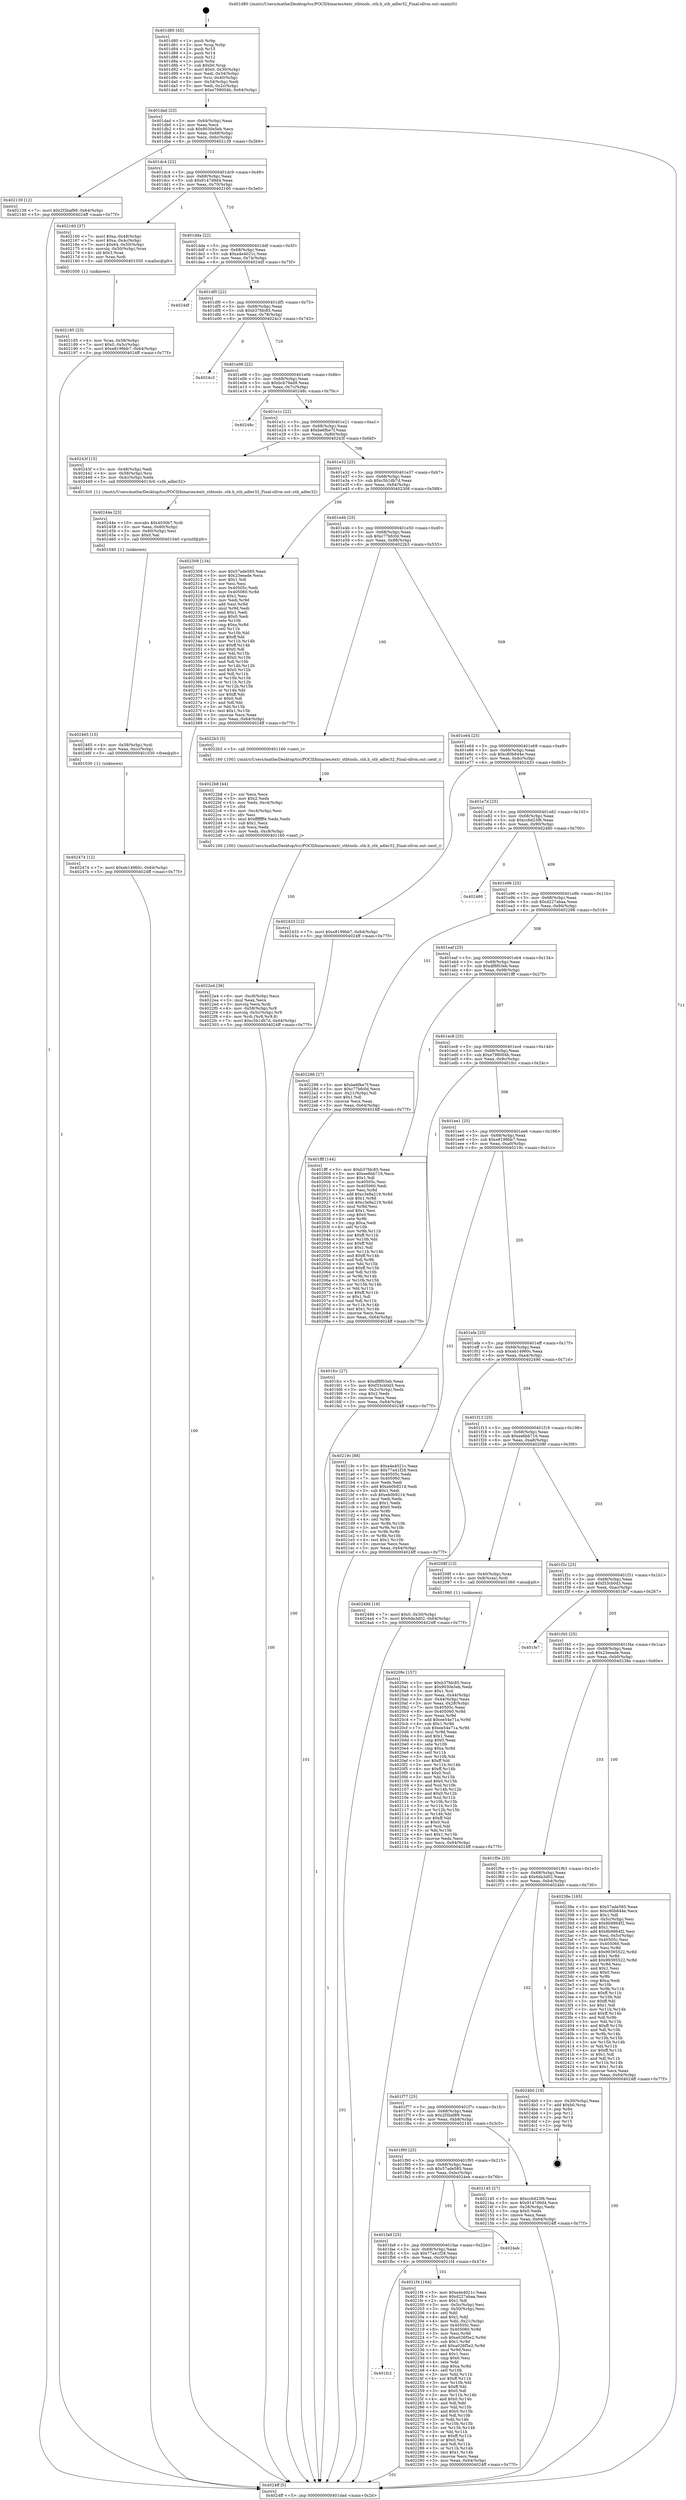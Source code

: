 digraph "0x401d80" {
  label = "0x401d80 (/mnt/c/Users/mathe/Desktop/tcc/POCII/binaries/extr_stbtools..stb.h_stb_adler32_Final-ollvm.out::main(0))"
  labelloc = "t"
  node[shape=record]

  Entry [label="",width=0.3,height=0.3,shape=circle,fillcolor=black,style=filled]
  "0x401dad" [label="{
     0x401dad [23]\l
     | [instrs]\l
     &nbsp;&nbsp;0x401dad \<+3\>: mov -0x64(%rbp),%eax\l
     &nbsp;&nbsp;0x401db0 \<+2\>: mov %eax,%ecx\l
     &nbsp;&nbsp;0x401db2 \<+6\>: sub $0x9030e5eb,%ecx\l
     &nbsp;&nbsp;0x401db8 \<+3\>: mov %eax,-0x68(%rbp)\l
     &nbsp;&nbsp;0x401dbb \<+3\>: mov %ecx,-0x6c(%rbp)\l
     &nbsp;&nbsp;0x401dbe \<+6\>: je 0000000000402139 \<main+0x3b9\>\l
  }"]
  "0x402139" [label="{
     0x402139 [12]\l
     | [instrs]\l
     &nbsp;&nbsp;0x402139 \<+7\>: movl $0x2f3baf89,-0x64(%rbp)\l
     &nbsp;&nbsp;0x402140 \<+5\>: jmp 00000000004024ff \<main+0x77f\>\l
  }"]
  "0x401dc4" [label="{
     0x401dc4 [22]\l
     | [instrs]\l
     &nbsp;&nbsp;0x401dc4 \<+5\>: jmp 0000000000401dc9 \<main+0x49\>\l
     &nbsp;&nbsp;0x401dc9 \<+3\>: mov -0x68(%rbp),%eax\l
     &nbsp;&nbsp;0x401dcc \<+5\>: sub $0x9147d9d4,%eax\l
     &nbsp;&nbsp;0x401dd1 \<+3\>: mov %eax,-0x70(%rbp)\l
     &nbsp;&nbsp;0x401dd4 \<+6\>: je 0000000000402160 \<main+0x3e0\>\l
  }"]
  Exit [label="",width=0.3,height=0.3,shape=circle,fillcolor=black,style=filled,peripheries=2]
  "0x402160" [label="{
     0x402160 [37]\l
     | [instrs]\l
     &nbsp;&nbsp;0x402160 \<+7\>: movl $0xa,-0x48(%rbp)\l
     &nbsp;&nbsp;0x402167 \<+7\>: movl $0xa,-0x4c(%rbp)\l
     &nbsp;&nbsp;0x40216e \<+7\>: movl $0x64,-0x50(%rbp)\l
     &nbsp;&nbsp;0x402175 \<+4\>: movslq -0x50(%rbp),%rax\l
     &nbsp;&nbsp;0x402179 \<+4\>: shl $0x3,%rax\l
     &nbsp;&nbsp;0x40217d \<+3\>: mov %rax,%rdi\l
     &nbsp;&nbsp;0x402180 \<+5\>: call 0000000000401050 \<malloc@plt\>\l
     | [calls]\l
     &nbsp;&nbsp;0x401050 \{1\} (unknown)\l
  }"]
  "0x401dda" [label="{
     0x401dda [22]\l
     | [instrs]\l
     &nbsp;&nbsp;0x401dda \<+5\>: jmp 0000000000401ddf \<main+0x5f\>\l
     &nbsp;&nbsp;0x401ddf \<+3\>: mov -0x68(%rbp),%eax\l
     &nbsp;&nbsp;0x401de2 \<+5\>: sub $0xa4e4021c,%eax\l
     &nbsp;&nbsp;0x401de7 \<+3\>: mov %eax,-0x74(%rbp)\l
     &nbsp;&nbsp;0x401dea \<+6\>: je 00000000004024df \<main+0x75f\>\l
  }"]
  "0x402474" [label="{
     0x402474 [12]\l
     | [instrs]\l
     &nbsp;&nbsp;0x402474 \<+7\>: movl $0xeb14960c,-0x64(%rbp)\l
     &nbsp;&nbsp;0x40247b \<+5\>: jmp 00000000004024ff \<main+0x77f\>\l
  }"]
  "0x4024df" [label="{
     0x4024df\l
  }", style=dashed]
  "0x401df0" [label="{
     0x401df0 [22]\l
     | [instrs]\l
     &nbsp;&nbsp;0x401df0 \<+5\>: jmp 0000000000401df5 \<main+0x75\>\l
     &nbsp;&nbsp;0x401df5 \<+3\>: mov -0x68(%rbp),%eax\l
     &nbsp;&nbsp;0x401df8 \<+5\>: sub $0xb37fdc85,%eax\l
     &nbsp;&nbsp;0x401dfd \<+3\>: mov %eax,-0x78(%rbp)\l
     &nbsp;&nbsp;0x401e00 \<+6\>: je 00000000004024c3 \<main+0x743\>\l
  }"]
  "0x402465" [label="{
     0x402465 [15]\l
     | [instrs]\l
     &nbsp;&nbsp;0x402465 \<+4\>: mov -0x58(%rbp),%rdi\l
     &nbsp;&nbsp;0x402469 \<+6\>: mov %eax,-0xcc(%rbp)\l
     &nbsp;&nbsp;0x40246f \<+5\>: call 0000000000401030 \<free@plt\>\l
     | [calls]\l
     &nbsp;&nbsp;0x401030 \{1\} (unknown)\l
  }"]
  "0x4024c3" [label="{
     0x4024c3\l
  }", style=dashed]
  "0x401e06" [label="{
     0x401e06 [22]\l
     | [instrs]\l
     &nbsp;&nbsp;0x401e06 \<+5\>: jmp 0000000000401e0b \<main+0x8b\>\l
     &nbsp;&nbsp;0x401e0b \<+3\>: mov -0x68(%rbp),%eax\l
     &nbsp;&nbsp;0x401e0e \<+5\>: sub $0xbcb79ad9,%eax\l
     &nbsp;&nbsp;0x401e13 \<+3\>: mov %eax,-0x7c(%rbp)\l
     &nbsp;&nbsp;0x401e16 \<+6\>: je 000000000040248c \<main+0x70c\>\l
  }"]
  "0x40244e" [label="{
     0x40244e [23]\l
     | [instrs]\l
     &nbsp;&nbsp;0x40244e \<+10\>: movabs $0x4030b7,%rdi\l
     &nbsp;&nbsp;0x402458 \<+3\>: mov %eax,-0x60(%rbp)\l
     &nbsp;&nbsp;0x40245b \<+3\>: mov -0x60(%rbp),%esi\l
     &nbsp;&nbsp;0x40245e \<+2\>: mov $0x0,%al\l
     &nbsp;&nbsp;0x402460 \<+5\>: call 0000000000401040 \<printf@plt\>\l
     | [calls]\l
     &nbsp;&nbsp;0x401040 \{1\} (unknown)\l
  }"]
  "0x40248c" [label="{
     0x40248c\l
  }", style=dashed]
  "0x401e1c" [label="{
     0x401e1c [22]\l
     | [instrs]\l
     &nbsp;&nbsp;0x401e1c \<+5\>: jmp 0000000000401e21 \<main+0xa1\>\l
     &nbsp;&nbsp;0x401e21 \<+3\>: mov -0x68(%rbp),%eax\l
     &nbsp;&nbsp;0x401e24 \<+5\>: sub $0xbe6fbe7f,%eax\l
     &nbsp;&nbsp;0x401e29 \<+3\>: mov %eax,-0x80(%rbp)\l
     &nbsp;&nbsp;0x401e2c \<+6\>: je 000000000040243f \<main+0x6bf\>\l
  }"]
  "0x4022e4" [label="{
     0x4022e4 [36]\l
     | [instrs]\l
     &nbsp;&nbsp;0x4022e4 \<+6\>: mov -0xc8(%rbp),%ecx\l
     &nbsp;&nbsp;0x4022ea \<+3\>: imul %eax,%ecx\l
     &nbsp;&nbsp;0x4022ed \<+3\>: movslq %ecx,%rdi\l
     &nbsp;&nbsp;0x4022f0 \<+4\>: mov -0x58(%rbp),%r8\l
     &nbsp;&nbsp;0x4022f4 \<+4\>: movslq -0x5c(%rbp),%r9\l
     &nbsp;&nbsp;0x4022f8 \<+4\>: mov %rdi,(%r8,%r9,8)\l
     &nbsp;&nbsp;0x4022fc \<+7\>: movl $0xc5b1db7d,-0x64(%rbp)\l
     &nbsp;&nbsp;0x402303 \<+5\>: jmp 00000000004024ff \<main+0x77f\>\l
  }"]
  "0x40243f" [label="{
     0x40243f [15]\l
     | [instrs]\l
     &nbsp;&nbsp;0x40243f \<+3\>: mov -0x48(%rbp),%edi\l
     &nbsp;&nbsp;0x402442 \<+4\>: mov -0x58(%rbp),%rsi\l
     &nbsp;&nbsp;0x402446 \<+3\>: mov -0x4c(%rbp),%edx\l
     &nbsp;&nbsp;0x402449 \<+5\>: call 00000000004013c0 \<stb_adler32\>\l
     | [calls]\l
     &nbsp;&nbsp;0x4013c0 \{1\} (/mnt/c/Users/mathe/Desktop/tcc/POCII/binaries/extr_stbtools..stb.h_stb_adler32_Final-ollvm.out::stb_adler32)\l
  }"]
  "0x401e32" [label="{
     0x401e32 [25]\l
     | [instrs]\l
     &nbsp;&nbsp;0x401e32 \<+5\>: jmp 0000000000401e37 \<main+0xb7\>\l
     &nbsp;&nbsp;0x401e37 \<+3\>: mov -0x68(%rbp),%eax\l
     &nbsp;&nbsp;0x401e3a \<+5\>: sub $0xc5b1db7d,%eax\l
     &nbsp;&nbsp;0x401e3f \<+6\>: mov %eax,-0x84(%rbp)\l
     &nbsp;&nbsp;0x401e45 \<+6\>: je 0000000000402308 \<main+0x588\>\l
  }"]
  "0x4022b8" [label="{
     0x4022b8 [44]\l
     | [instrs]\l
     &nbsp;&nbsp;0x4022b8 \<+2\>: xor %ecx,%ecx\l
     &nbsp;&nbsp;0x4022ba \<+5\>: mov $0x2,%edx\l
     &nbsp;&nbsp;0x4022bf \<+6\>: mov %edx,-0xc4(%rbp)\l
     &nbsp;&nbsp;0x4022c5 \<+1\>: cltd\l
     &nbsp;&nbsp;0x4022c6 \<+6\>: mov -0xc4(%rbp),%esi\l
     &nbsp;&nbsp;0x4022cc \<+2\>: idiv %esi\l
     &nbsp;&nbsp;0x4022ce \<+6\>: imul $0xfffffffe,%edx,%edx\l
     &nbsp;&nbsp;0x4022d4 \<+3\>: sub $0x1,%ecx\l
     &nbsp;&nbsp;0x4022d7 \<+2\>: sub %ecx,%edx\l
     &nbsp;&nbsp;0x4022d9 \<+6\>: mov %edx,-0xc8(%rbp)\l
     &nbsp;&nbsp;0x4022df \<+5\>: call 0000000000401160 \<next_i\>\l
     | [calls]\l
     &nbsp;&nbsp;0x401160 \{100\} (/mnt/c/Users/mathe/Desktop/tcc/POCII/binaries/extr_stbtools..stb.h_stb_adler32_Final-ollvm.out::next_i)\l
  }"]
  "0x402308" [label="{
     0x402308 [134]\l
     | [instrs]\l
     &nbsp;&nbsp;0x402308 \<+5\>: mov $0x57ade585,%eax\l
     &nbsp;&nbsp;0x40230d \<+5\>: mov $0x23eeade,%ecx\l
     &nbsp;&nbsp;0x402312 \<+2\>: mov $0x1,%dl\l
     &nbsp;&nbsp;0x402314 \<+2\>: xor %esi,%esi\l
     &nbsp;&nbsp;0x402316 \<+7\>: mov 0x40505c,%edi\l
     &nbsp;&nbsp;0x40231d \<+8\>: mov 0x405060,%r8d\l
     &nbsp;&nbsp;0x402325 \<+3\>: sub $0x1,%esi\l
     &nbsp;&nbsp;0x402328 \<+3\>: mov %edi,%r9d\l
     &nbsp;&nbsp;0x40232b \<+3\>: add %esi,%r9d\l
     &nbsp;&nbsp;0x40232e \<+4\>: imul %r9d,%edi\l
     &nbsp;&nbsp;0x402332 \<+3\>: and $0x1,%edi\l
     &nbsp;&nbsp;0x402335 \<+3\>: cmp $0x0,%edi\l
     &nbsp;&nbsp;0x402338 \<+4\>: sete %r10b\l
     &nbsp;&nbsp;0x40233c \<+4\>: cmp $0xa,%r8d\l
     &nbsp;&nbsp;0x402340 \<+4\>: setl %r11b\l
     &nbsp;&nbsp;0x402344 \<+3\>: mov %r10b,%bl\l
     &nbsp;&nbsp;0x402347 \<+3\>: xor $0xff,%bl\l
     &nbsp;&nbsp;0x40234a \<+3\>: mov %r11b,%r14b\l
     &nbsp;&nbsp;0x40234d \<+4\>: xor $0xff,%r14b\l
     &nbsp;&nbsp;0x402351 \<+3\>: xor $0x0,%dl\l
     &nbsp;&nbsp;0x402354 \<+3\>: mov %bl,%r15b\l
     &nbsp;&nbsp;0x402357 \<+4\>: and $0x0,%r15b\l
     &nbsp;&nbsp;0x40235b \<+3\>: and %dl,%r10b\l
     &nbsp;&nbsp;0x40235e \<+3\>: mov %r14b,%r12b\l
     &nbsp;&nbsp;0x402361 \<+4\>: and $0x0,%r12b\l
     &nbsp;&nbsp;0x402365 \<+3\>: and %dl,%r11b\l
     &nbsp;&nbsp;0x402368 \<+3\>: or %r10b,%r15b\l
     &nbsp;&nbsp;0x40236b \<+3\>: or %r11b,%r12b\l
     &nbsp;&nbsp;0x40236e \<+3\>: xor %r12b,%r15b\l
     &nbsp;&nbsp;0x402371 \<+3\>: or %r14b,%bl\l
     &nbsp;&nbsp;0x402374 \<+3\>: xor $0xff,%bl\l
     &nbsp;&nbsp;0x402377 \<+3\>: or $0x0,%dl\l
     &nbsp;&nbsp;0x40237a \<+2\>: and %dl,%bl\l
     &nbsp;&nbsp;0x40237c \<+3\>: or %bl,%r15b\l
     &nbsp;&nbsp;0x40237f \<+4\>: test $0x1,%r15b\l
     &nbsp;&nbsp;0x402383 \<+3\>: cmovne %ecx,%eax\l
     &nbsp;&nbsp;0x402386 \<+3\>: mov %eax,-0x64(%rbp)\l
     &nbsp;&nbsp;0x402389 \<+5\>: jmp 00000000004024ff \<main+0x77f\>\l
  }"]
  "0x401e4b" [label="{
     0x401e4b [25]\l
     | [instrs]\l
     &nbsp;&nbsp;0x401e4b \<+5\>: jmp 0000000000401e50 \<main+0xd0\>\l
     &nbsp;&nbsp;0x401e50 \<+3\>: mov -0x68(%rbp),%eax\l
     &nbsp;&nbsp;0x401e53 \<+5\>: sub $0xc77bfc0d,%eax\l
     &nbsp;&nbsp;0x401e58 \<+6\>: mov %eax,-0x88(%rbp)\l
     &nbsp;&nbsp;0x401e5e \<+6\>: je 00000000004022b3 \<main+0x533\>\l
  }"]
  "0x401fc2" [label="{
     0x401fc2\l
  }", style=dashed]
  "0x4022b3" [label="{
     0x4022b3 [5]\l
     | [instrs]\l
     &nbsp;&nbsp;0x4022b3 \<+5\>: call 0000000000401160 \<next_i\>\l
     | [calls]\l
     &nbsp;&nbsp;0x401160 \{100\} (/mnt/c/Users/mathe/Desktop/tcc/POCII/binaries/extr_stbtools..stb.h_stb_adler32_Final-ollvm.out::next_i)\l
  }"]
  "0x401e64" [label="{
     0x401e64 [25]\l
     | [instrs]\l
     &nbsp;&nbsp;0x401e64 \<+5\>: jmp 0000000000401e69 \<main+0xe9\>\l
     &nbsp;&nbsp;0x401e69 \<+3\>: mov -0x68(%rbp),%eax\l
     &nbsp;&nbsp;0x401e6c \<+5\>: sub $0xc80b844e,%eax\l
     &nbsp;&nbsp;0x401e71 \<+6\>: mov %eax,-0x8c(%rbp)\l
     &nbsp;&nbsp;0x401e77 \<+6\>: je 0000000000402433 \<main+0x6b3\>\l
  }"]
  "0x4021f4" [label="{
     0x4021f4 [164]\l
     | [instrs]\l
     &nbsp;&nbsp;0x4021f4 \<+5\>: mov $0xa4e4021c,%eax\l
     &nbsp;&nbsp;0x4021f9 \<+5\>: mov $0xd227abaa,%ecx\l
     &nbsp;&nbsp;0x4021fe \<+2\>: mov $0x1,%dl\l
     &nbsp;&nbsp;0x402200 \<+3\>: mov -0x5c(%rbp),%esi\l
     &nbsp;&nbsp;0x402203 \<+3\>: cmp -0x50(%rbp),%esi\l
     &nbsp;&nbsp;0x402206 \<+4\>: setl %dil\l
     &nbsp;&nbsp;0x40220a \<+4\>: and $0x1,%dil\l
     &nbsp;&nbsp;0x40220e \<+4\>: mov %dil,-0x21(%rbp)\l
     &nbsp;&nbsp;0x402212 \<+7\>: mov 0x40505c,%esi\l
     &nbsp;&nbsp;0x402219 \<+8\>: mov 0x405060,%r8d\l
     &nbsp;&nbsp;0x402221 \<+3\>: mov %esi,%r9d\l
     &nbsp;&nbsp;0x402224 \<+7\>: sub $0xa026f5e2,%r9d\l
     &nbsp;&nbsp;0x40222b \<+4\>: sub $0x1,%r9d\l
     &nbsp;&nbsp;0x40222f \<+7\>: add $0xa026f5e2,%r9d\l
     &nbsp;&nbsp;0x402236 \<+4\>: imul %r9d,%esi\l
     &nbsp;&nbsp;0x40223a \<+3\>: and $0x1,%esi\l
     &nbsp;&nbsp;0x40223d \<+3\>: cmp $0x0,%esi\l
     &nbsp;&nbsp;0x402240 \<+4\>: sete %dil\l
     &nbsp;&nbsp;0x402244 \<+4\>: cmp $0xa,%r8d\l
     &nbsp;&nbsp;0x402248 \<+4\>: setl %r10b\l
     &nbsp;&nbsp;0x40224c \<+3\>: mov %dil,%r11b\l
     &nbsp;&nbsp;0x40224f \<+4\>: xor $0xff,%r11b\l
     &nbsp;&nbsp;0x402253 \<+3\>: mov %r10b,%bl\l
     &nbsp;&nbsp;0x402256 \<+3\>: xor $0xff,%bl\l
     &nbsp;&nbsp;0x402259 \<+3\>: xor $0x0,%dl\l
     &nbsp;&nbsp;0x40225c \<+3\>: mov %r11b,%r14b\l
     &nbsp;&nbsp;0x40225f \<+4\>: and $0x0,%r14b\l
     &nbsp;&nbsp;0x402263 \<+3\>: and %dl,%dil\l
     &nbsp;&nbsp;0x402266 \<+3\>: mov %bl,%r15b\l
     &nbsp;&nbsp;0x402269 \<+4\>: and $0x0,%r15b\l
     &nbsp;&nbsp;0x40226d \<+3\>: and %dl,%r10b\l
     &nbsp;&nbsp;0x402270 \<+3\>: or %dil,%r14b\l
     &nbsp;&nbsp;0x402273 \<+3\>: or %r10b,%r15b\l
     &nbsp;&nbsp;0x402276 \<+3\>: xor %r15b,%r14b\l
     &nbsp;&nbsp;0x402279 \<+3\>: or %bl,%r11b\l
     &nbsp;&nbsp;0x40227c \<+4\>: xor $0xff,%r11b\l
     &nbsp;&nbsp;0x402280 \<+3\>: or $0x0,%dl\l
     &nbsp;&nbsp;0x402283 \<+3\>: and %dl,%r11b\l
     &nbsp;&nbsp;0x402286 \<+3\>: or %r11b,%r14b\l
     &nbsp;&nbsp;0x402289 \<+4\>: test $0x1,%r14b\l
     &nbsp;&nbsp;0x40228d \<+3\>: cmovne %ecx,%eax\l
     &nbsp;&nbsp;0x402290 \<+3\>: mov %eax,-0x64(%rbp)\l
     &nbsp;&nbsp;0x402293 \<+5\>: jmp 00000000004024ff \<main+0x77f\>\l
  }"]
  "0x402433" [label="{
     0x402433 [12]\l
     | [instrs]\l
     &nbsp;&nbsp;0x402433 \<+7\>: movl $0xe8199bb7,-0x64(%rbp)\l
     &nbsp;&nbsp;0x40243a \<+5\>: jmp 00000000004024ff \<main+0x77f\>\l
  }"]
  "0x401e7d" [label="{
     0x401e7d [25]\l
     | [instrs]\l
     &nbsp;&nbsp;0x401e7d \<+5\>: jmp 0000000000401e82 \<main+0x102\>\l
     &nbsp;&nbsp;0x401e82 \<+3\>: mov -0x68(%rbp),%eax\l
     &nbsp;&nbsp;0x401e85 \<+5\>: sub $0xcc6d23f6,%eax\l
     &nbsp;&nbsp;0x401e8a \<+6\>: mov %eax,-0x90(%rbp)\l
     &nbsp;&nbsp;0x401e90 \<+6\>: je 0000000000402480 \<main+0x700\>\l
  }"]
  "0x401fa9" [label="{
     0x401fa9 [25]\l
     | [instrs]\l
     &nbsp;&nbsp;0x401fa9 \<+5\>: jmp 0000000000401fae \<main+0x22e\>\l
     &nbsp;&nbsp;0x401fae \<+3\>: mov -0x68(%rbp),%eax\l
     &nbsp;&nbsp;0x401fb1 \<+5\>: sub $0x77a41f28,%eax\l
     &nbsp;&nbsp;0x401fb6 \<+6\>: mov %eax,-0xc0(%rbp)\l
     &nbsp;&nbsp;0x401fbc \<+6\>: je 00000000004021f4 \<main+0x474\>\l
  }"]
  "0x402480" [label="{
     0x402480\l
  }", style=dashed]
  "0x401e96" [label="{
     0x401e96 [25]\l
     | [instrs]\l
     &nbsp;&nbsp;0x401e96 \<+5\>: jmp 0000000000401e9b \<main+0x11b\>\l
     &nbsp;&nbsp;0x401e9b \<+3\>: mov -0x68(%rbp),%eax\l
     &nbsp;&nbsp;0x401e9e \<+5\>: sub $0xd227abaa,%eax\l
     &nbsp;&nbsp;0x401ea3 \<+6\>: mov %eax,-0x94(%rbp)\l
     &nbsp;&nbsp;0x401ea9 \<+6\>: je 0000000000402298 \<main+0x518\>\l
  }"]
  "0x4024eb" [label="{
     0x4024eb\l
  }", style=dashed]
  "0x402298" [label="{
     0x402298 [27]\l
     | [instrs]\l
     &nbsp;&nbsp;0x402298 \<+5\>: mov $0xbe6fbe7f,%eax\l
     &nbsp;&nbsp;0x40229d \<+5\>: mov $0xc77bfc0d,%ecx\l
     &nbsp;&nbsp;0x4022a2 \<+3\>: mov -0x21(%rbp),%dl\l
     &nbsp;&nbsp;0x4022a5 \<+3\>: test $0x1,%dl\l
     &nbsp;&nbsp;0x4022a8 \<+3\>: cmovne %ecx,%eax\l
     &nbsp;&nbsp;0x4022ab \<+3\>: mov %eax,-0x64(%rbp)\l
     &nbsp;&nbsp;0x4022ae \<+5\>: jmp 00000000004024ff \<main+0x77f\>\l
  }"]
  "0x401eaf" [label="{
     0x401eaf [25]\l
     | [instrs]\l
     &nbsp;&nbsp;0x401eaf \<+5\>: jmp 0000000000401eb4 \<main+0x134\>\l
     &nbsp;&nbsp;0x401eb4 \<+3\>: mov -0x68(%rbp),%eax\l
     &nbsp;&nbsp;0x401eb7 \<+5\>: sub $0xdf8f03eb,%eax\l
     &nbsp;&nbsp;0x401ebc \<+6\>: mov %eax,-0x98(%rbp)\l
     &nbsp;&nbsp;0x401ec2 \<+6\>: je 0000000000401fff \<main+0x27f\>\l
  }"]
  "0x402185" [label="{
     0x402185 [23]\l
     | [instrs]\l
     &nbsp;&nbsp;0x402185 \<+4\>: mov %rax,-0x58(%rbp)\l
     &nbsp;&nbsp;0x402189 \<+7\>: movl $0x0,-0x5c(%rbp)\l
     &nbsp;&nbsp;0x402190 \<+7\>: movl $0xe8199bb7,-0x64(%rbp)\l
     &nbsp;&nbsp;0x402197 \<+5\>: jmp 00000000004024ff \<main+0x77f\>\l
  }"]
  "0x401fff" [label="{
     0x401fff [144]\l
     | [instrs]\l
     &nbsp;&nbsp;0x401fff \<+5\>: mov $0xb37fdc85,%eax\l
     &nbsp;&nbsp;0x402004 \<+5\>: mov $0xee6bb716,%ecx\l
     &nbsp;&nbsp;0x402009 \<+2\>: mov $0x1,%dl\l
     &nbsp;&nbsp;0x40200b \<+7\>: mov 0x40505c,%esi\l
     &nbsp;&nbsp;0x402012 \<+7\>: mov 0x405060,%edi\l
     &nbsp;&nbsp;0x402019 \<+3\>: mov %esi,%r8d\l
     &nbsp;&nbsp;0x40201c \<+7\>: add $0xc3e8a219,%r8d\l
     &nbsp;&nbsp;0x402023 \<+4\>: sub $0x1,%r8d\l
     &nbsp;&nbsp;0x402027 \<+7\>: sub $0xc3e8a219,%r8d\l
     &nbsp;&nbsp;0x40202e \<+4\>: imul %r8d,%esi\l
     &nbsp;&nbsp;0x402032 \<+3\>: and $0x1,%esi\l
     &nbsp;&nbsp;0x402035 \<+3\>: cmp $0x0,%esi\l
     &nbsp;&nbsp;0x402038 \<+4\>: sete %r9b\l
     &nbsp;&nbsp;0x40203c \<+3\>: cmp $0xa,%edi\l
     &nbsp;&nbsp;0x40203f \<+4\>: setl %r10b\l
     &nbsp;&nbsp;0x402043 \<+3\>: mov %r9b,%r11b\l
     &nbsp;&nbsp;0x402046 \<+4\>: xor $0xff,%r11b\l
     &nbsp;&nbsp;0x40204a \<+3\>: mov %r10b,%bl\l
     &nbsp;&nbsp;0x40204d \<+3\>: xor $0xff,%bl\l
     &nbsp;&nbsp;0x402050 \<+3\>: xor $0x1,%dl\l
     &nbsp;&nbsp;0x402053 \<+3\>: mov %r11b,%r14b\l
     &nbsp;&nbsp;0x402056 \<+4\>: and $0xff,%r14b\l
     &nbsp;&nbsp;0x40205a \<+3\>: and %dl,%r9b\l
     &nbsp;&nbsp;0x40205d \<+3\>: mov %bl,%r15b\l
     &nbsp;&nbsp;0x402060 \<+4\>: and $0xff,%r15b\l
     &nbsp;&nbsp;0x402064 \<+3\>: and %dl,%r10b\l
     &nbsp;&nbsp;0x402067 \<+3\>: or %r9b,%r14b\l
     &nbsp;&nbsp;0x40206a \<+3\>: or %r10b,%r15b\l
     &nbsp;&nbsp;0x40206d \<+3\>: xor %r15b,%r14b\l
     &nbsp;&nbsp;0x402070 \<+3\>: or %bl,%r11b\l
     &nbsp;&nbsp;0x402073 \<+4\>: xor $0xff,%r11b\l
     &nbsp;&nbsp;0x402077 \<+3\>: or $0x1,%dl\l
     &nbsp;&nbsp;0x40207a \<+3\>: and %dl,%r11b\l
     &nbsp;&nbsp;0x40207d \<+3\>: or %r11b,%r14b\l
     &nbsp;&nbsp;0x402080 \<+4\>: test $0x1,%r14b\l
     &nbsp;&nbsp;0x402084 \<+3\>: cmovne %ecx,%eax\l
     &nbsp;&nbsp;0x402087 \<+3\>: mov %eax,-0x64(%rbp)\l
     &nbsp;&nbsp;0x40208a \<+5\>: jmp 00000000004024ff \<main+0x77f\>\l
  }"]
  "0x401ec8" [label="{
     0x401ec8 [25]\l
     | [instrs]\l
     &nbsp;&nbsp;0x401ec8 \<+5\>: jmp 0000000000401ecd \<main+0x14d\>\l
     &nbsp;&nbsp;0x401ecd \<+3\>: mov -0x68(%rbp),%eax\l
     &nbsp;&nbsp;0x401ed0 \<+5\>: sub $0xe798004b,%eax\l
     &nbsp;&nbsp;0x401ed5 \<+6\>: mov %eax,-0x9c(%rbp)\l
     &nbsp;&nbsp;0x401edb \<+6\>: je 0000000000401fcc \<main+0x24c\>\l
  }"]
  "0x401f90" [label="{
     0x401f90 [25]\l
     | [instrs]\l
     &nbsp;&nbsp;0x401f90 \<+5\>: jmp 0000000000401f95 \<main+0x215\>\l
     &nbsp;&nbsp;0x401f95 \<+3\>: mov -0x68(%rbp),%eax\l
     &nbsp;&nbsp;0x401f98 \<+5\>: sub $0x57ade585,%eax\l
     &nbsp;&nbsp;0x401f9d \<+6\>: mov %eax,-0xbc(%rbp)\l
     &nbsp;&nbsp;0x401fa3 \<+6\>: je 00000000004024eb \<main+0x76b\>\l
  }"]
  "0x401fcc" [label="{
     0x401fcc [27]\l
     | [instrs]\l
     &nbsp;&nbsp;0x401fcc \<+5\>: mov $0xdf8f03eb,%eax\l
     &nbsp;&nbsp;0x401fd1 \<+5\>: mov $0xf33cb0d3,%ecx\l
     &nbsp;&nbsp;0x401fd6 \<+3\>: mov -0x2c(%rbp),%edx\l
     &nbsp;&nbsp;0x401fd9 \<+3\>: cmp $0x2,%edx\l
     &nbsp;&nbsp;0x401fdc \<+3\>: cmovne %ecx,%eax\l
     &nbsp;&nbsp;0x401fdf \<+3\>: mov %eax,-0x64(%rbp)\l
     &nbsp;&nbsp;0x401fe2 \<+5\>: jmp 00000000004024ff \<main+0x77f\>\l
  }"]
  "0x401ee1" [label="{
     0x401ee1 [25]\l
     | [instrs]\l
     &nbsp;&nbsp;0x401ee1 \<+5\>: jmp 0000000000401ee6 \<main+0x166\>\l
     &nbsp;&nbsp;0x401ee6 \<+3\>: mov -0x68(%rbp),%eax\l
     &nbsp;&nbsp;0x401ee9 \<+5\>: sub $0xe8199bb7,%eax\l
     &nbsp;&nbsp;0x401eee \<+6\>: mov %eax,-0xa0(%rbp)\l
     &nbsp;&nbsp;0x401ef4 \<+6\>: je 000000000040219c \<main+0x41c\>\l
  }"]
  "0x4024ff" [label="{
     0x4024ff [5]\l
     | [instrs]\l
     &nbsp;&nbsp;0x4024ff \<+5\>: jmp 0000000000401dad \<main+0x2d\>\l
  }"]
  "0x401d80" [label="{
     0x401d80 [45]\l
     | [instrs]\l
     &nbsp;&nbsp;0x401d80 \<+1\>: push %rbp\l
     &nbsp;&nbsp;0x401d81 \<+3\>: mov %rsp,%rbp\l
     &nbsp;&nbsp;0x401d84 \<+2\>: push %r15\l
     &nbsp;&nbsp;0x401d86 \<+2\>: push %r14\l
     &nbsp;&nbsp;0x401d88 \<+2\>: push %r12\l
     &nbsp;&nbsp;0x401d8a \<+1\>: push %rbx\l
     &nbsp;&nbsp;0x401d8b \<+7\>: sub $0xb0,%rsp\l
     &nbsp;&nbsp;0x401d92 \<+7\>: movl $0x0,-0x30(%rbp)\l
     &nbsp;&nbsp;0x401d99 \<+3\>: mov %edi,-0x34(%rbp)\l
     &nbsp;&nbsp;0x401d9c \<+4\>: mov %rsi,-0x40(%rbp)\l
     &nbsp;&nbsp;0x401da0 \<+3\>: mov -0x34(%rbp),%edi\l
     &nbsp;&nbsp;0x401da3 \<+3\>: mov %edi,-0x2c(%rbp)\l
     &nbsp;&nbsp;0x401da6 \<+7\>: movl $0xe798004b,-0x64(%rbp)\l
  }"]
  "0x402145" [label="{
     0x402145 [27]\l
     | [instrs]\l
     &nbsp;&nbsp;0x402145 \<+5\>: mov $0xcc6d23f6,%eax\l
     &nbsp;&nbsp;0x40214a \<+5\>: mov $0x9147d9d4,%ecx\l
     &nbsp;&nbsp;0x40214f \<+3\>: mov -0x28(%rbp),%edx\l
     &nbsp;&nbsp;0x402152 \<+3\>: cmp $0x0,%edx\l
     &nbsp;&nbsp;0x402155 \<+3\>: cmove %ecx,%eax\l
     &nbsp;&nbsp;0x402158 \<+3\>: mov %eax,-0x64(%rbp)\l
     &nbsp;&nbsp;0x40215b \<+5\>: jmp 00000000004024ff \<main+0x77f\>\l
  }"]
  "0x40219c" [label="{
     0x40219c [88]\l
     | [instrs]\l
     &nbsp;&nbsp;0x40219c \<+5\>: mov $0xa4e4021c,%eax\l
     &nbsp;&nbsp;0x4021a1 \<+5\>: mov $0x77a41f28,%ecx\l
     &nbsp;&nbsp;0x4021a6 \<+7\>: mov 0x40505c,%edx\l
     &nbsp;&nbsp;0x4021ad \<+7\>: mov 0x405060,%esi\l
     &nbsp;&nbsp;0x4021b4 \<+2\>: mov %edx,%edi\l
     &nbsp;&nbsp;0x4021b6 \<+6\>: add $0xeb0b9214,%edi\l
     &nbsp;&nbsp;0x4021bc \<+3\>: sub $0x1,%edi\l
     &nbsp;&nbsp;0x4021bf \<+6\>: sub $0xeb0b9214,%edi\l
     &nbsp;&nbsp;0x4021c5 \<+3\>: imul %edi,%edx\l
     &nbsp;&nbsp;0x4021c8 \<+3\>: and $0x1,%edx\l
     &nbsp;&nbsp;0x4021cb \<+3\>: cmp $0x0,%edx\l
     &nbsp;&nbsp;0x4021ce \<+4\>: sete %r8b\l
     &nbsp;&nbsp;0x4021d2 \<+3\>: cmp $0xa,%esi\l
     &nbsp;&nbsp;0x4021d5 \<+4\>: setl %r9b\l
     &nbsp;&nbsp;0x4021d9 \<+3\>: mov %r8b,%r10b\l
     &nbsp;&nbsp;0x4021dc \<+3\>: and %r9b,%r10b\l
     &nbsp;&nbsp;0x4021df \<+3\>: xor %r9b,%r8b\l
     &nbsp;&nbsp;0x4021e2 \<+3\>: or %r8b,%r10b\l
     &nbsp;&nbsp;0x4021e5 \<+4\>: test $0x1,%r10b\l
     &nbsp;&nbsp;0x4021e9 \<+3\>: cmovne %ecx,%eax\l
     &nbsp;&nbsp;0x4021ec \<+3\>: mov %eax,-0x64(%rbp)\l
     &nbsp;&nbsp;0x4021ef \<+5\>: jmp 00000000004024ff \<main+0x77f\>\l
  }"]
  "0x401efa" [label="{
     0x401efa [25]\l
     | [instrs]\l
     &nbsp;&nbsp;0x401efa \<+5\>: jmp 0000000000401eff \<main+0x17f\>\l
     &nbsp;&nbsp;0x401eff \<+3\>: mov -0x68(%rbp),%eax\l
     &nbsp;&nbsp;0x401f02 \<+5\>: sub $0xeb14960c,%eax\l
     &nbsp;&nbsp;0x401f07 \<+6\>: mov %eax,-0xa4(%rbp)\l
     &nbsp;&nbsp;0x401f0d \<+6\>: je 000000000040249d \<main+0x71d\>\l
  }"]
  "0x401f77" [label="{
     0x401f77 [25]\l
     | [instrs]\l
     &nbsp;&nbsp;0x401f77 \<+5\>: jmp 0000000000401f7c \<main+0x1fc\>\l
     &nbsp;&nbsp;0x401f7c \<+3\>: mov -0x68(%rbp),%eax\l
     &nbsp;&nbsp;0x401f7f \<+5\>: sub $0x2f3baf89,%eax\l
     &nbsp;&nbsp;0x401f84 \<+6\>: mov %eax,-0xb8(%rbp)\l
     &nbsp;&nbsp;0x401f8a \<+6\>: je 0000000000402145 \<main+0x3c5\>\l
  }"]
  "0x40249d" [label="{
     0x40249d [19]\l
     | [instrs]\l
     &nbsp;&nbsp;0x40249d \<+7\>: movl $0x0,-0x30(%rbp)\l
     &nbsp;&nbsp;0x4024a4 \<+7\>: movl $0x6da3d02,-0x64(%rbp)\l
     &nbsp;&nbsp;0x4024ab \<+5\>: jmp 00000000004024ff \<main+0x77f\>\l
  }"]
  "0x401f13" [label="{
     0x401f13 [25]\l
     | [instrs]\l
     &nbsp;&nbsp;0x401f13 \<+5\>: jmp 0000000000401f18 \<main+0x198\>\l
     &nbsp;&nbsp;0x401f18 \<+3\>: mov -0x68(%rbp),%eax\l
     &nbsp;&nbsp;0x401f1b \<+5\>: sub $0xee6bb716,%eax\l
     &nbsp;&nbsp;0x401f20 \<+6\>: mov %eax,-0xa8(%rbp)\l
     &nbsp;&nbsp;0x401f26 \<+6\>: je 000000000040208f \<main+0x30f\>\l
  }"]
  "0x4024b0" [label="{
     0x4024b0 [19]\l
     | [instrs]\l
     &nbsp;&nbsp;0x4024b0 \<+3\>: mov -0x30(%rbp),%eax\l
     &nbsp;&nbsp;0x4024b3 \<+7\>: add $0xb0,%rsp\l
     &nbsp;&nbsp;0x4024ba \<+1\>: pop %rbx\l
     &nbsp;&nbsp;0x4024bb \<+2\>: pop %r12\l
     &nbsp;&nbsp;0x4024bd \<+2\>: pop %r14\l
     &nbsp;&nbsp;0x4024bf \<+2\>: pop %r15\l
     &nbsp;&nbsp;0x4024c1 \<+1\>: pop %rbp\l
     &nbsp;&nbsp;0x4024c2 \<+1\>: ret\l
  }"]
  "0x40208f" [label="{
     0x40208f [13]\l
     | [instrs]\l
     &nbsp;&nbsp;0x40208f \<+4\>: mov -0x40(%rbp),%rax\l
     &nbsp;&nbsp;0x402093 \<+4\>: mov 0x8(%rax),%rdi\l
     &nbsp;&nbsp;0x402097 \<+5\>: call 0000000000401060 \<atoi@plt\>\l
     | [calls]\l
     &nbsp;&nbsp;0x401060 \{1\} (unknown)\l
  }"]
  "0x401f2c" [label="{
     0x401f2c [25]\l
     | [instrs]\l
     &nbsp;&nbsp;0x401f2c \<+5\>: jmp 0000000000401f31 \<main+0x1b1\>\l
     &nbsp;&nbsp;0x401f31 \<+3\>: mov -0x68(%rbp),%eax\l
     &nbsp;&nbsp;0x401f34 \<+5\>: sub $0xf33cb0d3,%eax\l
     &nbsp;&nbsp;0x401f39 \<+6\>: mov %eax,-0xac(%rbp)\l
     &nbsp;&nbsp;0x401f3f \<+6\>: je 0000000000401fe7 \<main+0x267\>\l
  }"]
  "0x40209c" [label="{
     0x40209c [157]\l
     | [instrs]\l
     &nbsp;&nbsp;0x40209c \<+5\>: mov $0xb37fdc85,%ecx\l
     &nbsp;&nbsp;0x4020a1 \<+5\>: mov $0x9030e5eb,%edx\l
     &nbsp;&nbsp;0x4020a6 \<+3\>: mov $0x1,%sil\l
     &nbsp;&nbsp;0x4020a9 \<+3\>: mov %eax,-0x44(%rbp)\l
     &nbsp;&nbsp;0x4020ac \<+3\>: mov -0x44(%rbp),%eax\l
     &nbsp;&nbsp;0x4020af \<+3\>: mov %eax,-0x28(%rbp)\l
     &nbsp;&nbsp;0x4020b2 \<+7\>: mov 0x40505c,%eax\l
     &nbsp;&nbsp;0x4020b9 \<+8\>: mov 0x405060,%r8d\l
     &nbsp;&nbsp;0x4020c1 \<+3\>: mov %eax,%r9d\l
     &nbsp;&nbsp;0x4020c4 \<+7\>: add $0xee54e71a,%r9d\l
     &nbsp;&nbsp;0x4020cb \<+4\>: sub $0x1,%r9d\l
     &nbsp;&nbsp;0x4020cf \<+7\>: sub $0xee54e71a,%r9d\l
     &nbsp;&nbsp;0x4020d6 \<+4\>: imul %r9d,%eax\l
     &nbsp;&nbsp;0x4020da \<+3\>: and $0x1,%eax\l
     &nbsp;&nbsp;0x4020dd \<+3\>: cmp $0x0,%eax\l
     &nbsp;&nbsp;0x4020e0 \<+4\>: sete %r10b\l
     &nbsp;&nbsp;0x4020e4 \<+4\>: cmp $0xa,%r8d\l
     &nbsp;&nbsp;0x4020e8 \<+4\>: setl %r11b\l
     &nbsp;&nbsp;0x4020ec \<+3\>: mov %r10b,%bl\l
     &nbsp;&nbsp;0x4020ef \<+3\>: xor $0xff,%bl\l
     &nbsp;&nbsp;0x4020f2 \<+3\>: mov %r11b,%r14b\l
     &nbsp;&nbsp;0x4020f5 \<+4\>: xor $0xff,%r14b\l
     &nbsp;&nbsp;0x4020f9 \<+4\>: xor $0x0,%sil\l
     &nbsp;&nbsp;0x4020fd \<+3\>: mov %bl,%r15b\l
     &nbsp;&nbsp;0x402100 \<+4\>: and $0x0,%r15b\l
     &nbsp;&nbsp;0x402104 \<+3\>: and %sil,%r10b\l
     &nbsp;&nbsp;0x402107 \<+3\>: mov %r14b,%r12b\l
     &nbsp;&nbsp;0x40210a \<+4\>: and $0x0,%r12b\l
     &nbsp;&nbsp;0x40210e \<+3\>: and %sil,%r11b\l
     &nbsp;&nbsp;0x402111 \<+3\>: or %r10b,%r15b\l
     &nbsp;&nbsp;0x402114 \<+3\>: or %r11b,%r12b\l
     &nbsp;&nbsp;0x402117 \<+3\>: xor %r12b,%r15b\l
     &nbsp;&nbsp;0x40211a \<+3\>: or %r14b,%bl\l
     &nbsp;&nbsp;0x40211d \<+3\>: xor $0xff,%bl\l
     &nbsp;&nbsp;0x402120 \<+4\>: or $0x0,%sil\l
     &nbsp;&nbsp;0x402124 \<+3\>: and %sil,%bl\l
     &nbsp;&nbsp;0x402127 \<+3\>: or %bl,%r15b\l
     &nbsp;&nbsp;0x40212a \<+4\>: test $0x1,%r15b\l
     &nbsp;&nbsp;0x40212e \<+3\>: cmovne %edx,%ecx\l
     &nbsp;&nbsp;0x402131 \<+3\>: mov %ecx,-0x64(%rbp)\l
     &nbsp;&nbsp;0x402134 \<+5\>: jmp 00000000004024ff \<main+0x77f\>\l
  }"]
  "0x401f5e" [label="{
     0x401f5e [25]\l
     | [instrs]\l
     &nbsp;&nbsp;0x401f5e \<+5\>: jmp 0000000000401f63 \<main+0x1e3\>\l
     &nbsp;&nbsp;0x401f63 \<+3\>: mov -0x68(%rbp),%eax\l
     &nbsp;&nbsp;0x401f66 \<+5\>: sub $0x6da3d02,%eax\l
     &nbsp;&nbsp;0x401f6b \<+6\>: mov %eax,-0xb4(%rbp)\l
     &nbsp;&nbsp;0x401f71 \<+6\>: je 00000000004024b0 \<main+0x730\>\l
  }"]
  "0x401fe7" [label="{
     0x401fe7\l
  }", style=dashed]
  "0x401f45" [label="{
     0x401f45 [25]\l
     | [instrs]\l
     &nbsp;&nbsp;0x401f45 \<+5\>: jmp 0000000000401f4a \<main+0x1ca\>\l
     &nbsp;&nbsp;0x401f4a \<+3\>: mov -0x68(%rbp),%eax\l
     &nbsp;&nbsp;0x401f4d \<+5\>: sub $0x23eeade,%eax\l
     &nbsp;&nbsp;0x401f52 \<+6\>: mov %eax,-0xb0(%rbp)\l
     &nbsp;&nbsp;0x401f58 \<+6\>: je 000000000040238e \<main+0x60e\>\l
  }"]
  "0x40238e" [label="{
     0x40238e [165]\l
     | [instrs]\l
     &nbsp;&nbsp;0x40238e \<+5\>: mov $0x57ade585,%eax\l
     &nbsp;&nbsp;0x402393 \<+5\>: mov $0xc80b844e,%ecx\l
     &nbsp;&nbsp;0x402398 \<+2\>: mov $0x1,%dl\l
     &nbsp;&nbsp;0x40239a \<+3\>: mov -0x5c(%rbp),%esi\l
     &nbsp;&nbsp;0x40239d \<+6\>: sub $0x8b9864f2,%esi\l
     &nbsp;&nbsp;0x4023a3 \<+3\>: add $0x1,%esi\l
     &nbsp;&nbsp;0x4023a6 \<+6\>: add $0x8b9864f2,%esi\l
     &nbsp;&nbsp;0x4023ac \<+3\>: mov %esi,-0x5c(%rbp)\l
     &nbsp;&nbsp;0x4023af \<+7\>: mov 0x40505c,%esi\l
     &nbsp;&nbsp;0x4023b6 \<+7\>: mov 0x405060,%edi\l
     &nbsp;&nbsp;0x4023bd \<+3\>: mov %esi,%r8d\l
     &nbsp;&nbsp;0x4023c0 \<+7\>: sub $0x99395522,%r8d\l
     &nbsp;&nbsp;0x4023c7 \<+4\>: sub $0x1,%r8d\l
     &nbsp;&nbsp;0x4023cb \<+7\>: add $0x99395522,%r8d\l
     &nbsp;&nbsp;0x4023d2 \<+4\>: imul %r8d,%esi\l
     &nbsp;&nbsp;0x4023d6 \<+3\>: and $0x1,%esi\l
     &nbsp;&nbsp;0x4023d9 \<+3\>: cmp $0x0,%esi\l
     &nbsp;&nbsp;0x4023dc \<+4\>: sete %r9b\l
     &nbsp;&nbsp;0x4023e0 \<+3\>: cmp $0xa,%edi\l
     &nbsp;&nbsp;0x4023e3 \<+4\>: setl %r10b\l
     &nbsp;&nbsp;0x4023e7 \<+3\>: mov %r9b,%r11b\l
     &nbsp;&nbsp;0x4023ea \<+4\>: xor $0xff,%r11b\l
     &nbsp;&nbsp;0x4023ee \<+3\>: mov %r10b,%bl\l
     &nbsp;&nbsp;0x4023f1 \<+3\>: xor $0xff,%bl\l
     &nbsp;&nbsp;0x4023f4 \<+3\>: xor $0x1,%dl\l
     &nbsp;&nbsp;0x4023f7 \<+3\>: mov %r11b,%r14b\l
     &nbsp;&nbsp;0x4023fa \<+4\>: and $0xff,%r14b\l
     &nbsp;&nbsp;0x4023fe \<+3\>: and %dl,%r9b\l
     &nbsp;&nbsp;0x402401 \<+3\>: mov %bl,%r15b\l
     &nbsp;&nbsp;0x402404 \<+4\>: and $0xff,%r15b\l
     &nbsp;&nbsp;0x402408 \<+3\>: and %dl,%r10b\l
     &nbsp;&nbsp;0x40240b \<+3\>: or %r9b,%r14b\l
     &nbsp;&nbsp;0x40240e \<+3\>: or %r10b,%r15b\l
     &nbsp;&nbsp;0x402411 \<+3\>: xor %r15b,%r14b\l
     &nbsp;&nbsp;0x402414 \<+3\>: or %bl,%r11b\l
     &nbsp;&nbsp;0x402417 \<+4\>: xor $0xff,%r11b\l
     &nbsp;&nbsp;0x40241b \<+3\>: or $0x1,%dl\l
     &nbsp;&nbsp;0x40241e \<+3\>: and %dl,%r11b\l
     &nbsp;&nbsp;0x402421 \<+3\>: or %r11b,%r14b\l
     &nbsp;&nbsp;0x402424 \<+4\>: test $0x1,%r14b\l
     &nbsp;&nbsp;0x402428 \<+3\>: cmovne %ecx,%eax\l
     &nbsp;&nbsp;0x40242b \<+3\>: mov %eax,-0x64(%rbp)\l
     &nbsp;&nbsp;0x40242e \<+5\>: jmp 00000000004024ff \<main+0x77f\>\l
  }"]
  Entry -> "0x401d80" [label=" 1"]
  "0x401dad" -> "0x402139" [label=" 1"]
  "0x401dad" -> "0x401dc4" [label=" 711"]
  "0x4024b0" -> Exit [label=" 1"]
  "0x401dc4" -> "0x402160" [label=" 1"]
  "0x401dc4" -> "0x401dda" [label=" 710"]
  "0x40249d" -> "0x4024ff" [label=" 1"]
  "0x401dda" -> "0x4024df" [label=" 0"]
  "0x401dda" -> "0x401df0" [label=" 710"]
  "0x402474" -> "0x4024ff" [label=" 1"]
  "0x401df0" -> "0x4024c3" [label=" 0"]
  "0x401df0" -> "0x401e06" [label=" 710"]
  "0x402465" -> "0x402474" [label=" 1"]
  "0x401e06" -> "0x40248c" [label=" 0"]
  "0x401e06" -> "0x401e1c" [label=" 710"]
  "0x40244e" -> "0x402465" [label=" 1"]
  "0x401e1c" -> "0x40243f" [label=" 1"]
  "0x401e1c" -> "0x401e32" [label=" 709"]
  "0x40243f" -> "0x40244e" [label=" 1"]
  "0x401e32" -> "0x402308" [label=" 100"]
  "0x401e32" -> "0x401e4b" [label=" 609"]
  "0x402433" -> "0x4024ff" [label=" 100"]
  "0x401e4b" -> "0x4022b3" [label=" 100"]
  "0x401e4b" -> "0x401e64" [label=" 509"]
  "0x40238e" -> "0x4024ff" [label=" 100"]
  "0x401e64" -> "0x402433" [label=" 100"]
  "0x401e64" -> "0x401e7d" [label=" 409"]
  "0x402308" -> "0x4024ff" [label=" 100"]
  "0x401e7d" -> "0x402480" [label=" 0"]
  "0x401e7d" -> "0x401e96" [label=" 409"]
  "0x4022b8" -> "0x4022e4" [label=" 100"]
  "0x401e96" -> "0x402298" [label=" 101"]
  "0x401e96" -> "0x401eaf" [label=" 308"]
  "0x4022b3" -> "0x4022b8" [label=" 100"]
  "0x401eaf" -> "0x401fff" [label=" 1"]
  "0x401eaf" -> "0x401ec8" [label=" 307"]
  "0x4021f4" -> "0x4024ff" [label=" 101"]
  "0x401ec8" -> "0x401fcc" [label=" 1"]
  "0x401ec8" -> "0x401ee1" [label=" 306"]
  "0x401fcc" -> "0x4024ff" [label=" 1"]
  "0x401d80" -> "0x401dad" [label=" 1"]
  "0x4024ff" -> "0x401dad" [label=" 711"]
  "0x401fff" -> "0x4024ff" [label=" 1"]
  "0x401fa9" -> "0x401fc2" [label=" 0"]
  "0x401ee1" -> "0x40219c" [label=" 101"]
  "0x401ee1" -> "0x401efa" [label=" 205"]
  "0x401fa9" -> "0x4021f4" [label=" 101"]
  "0x401efa" -> "0x40249d" [label=" 1"]
  "0x401efa" -> "0x401f13" [label=" 204"]
  "0x401f90" -> "0x401fa9" [label=" 101"]
  "0x401f13" -> "0x40208f" [label=" 1"]
  "0x401f13" -> "0x401f2c" [label=" 203"]
  "0x40208f" -> "0x40209c" [label=" 1"]
  "0x40209c" -> "0x4024ff" [label=" 1"]
  "0x402139" -> "0x4024ff" [label=" 1"]
  "0x401f90" -> "0x4024eb" [label=" 0"]
  "0x401f2c" -> "0x401fe7" [label=" 0"]
  "0x401f2c" -> "0x401f45" [label=" 203"]
  "0x40219c" -> "0x4024ff" [label=" 101"]
  "0x401f45" -> "0x40238e" [label=" 100"]
  "0x401f45" -> "0x401f5e" [label=" 103"]
  "0x402298" -> "0x4024ff" [label=" 101"]
  "0x401f5e" -> "0x4024b0" [label=" 1"]
  "0x401f5e" -> "0x401f77" [label=" 102"]
  "0x4022e4" -> "0x4024ff" [label=" 100"]
  "0x401f77" -> "0x402145" [label=" 1"]
  "0x401f77" -> "0x401f90" [label=" 101"]
  "0x402145" -> "0x4024ff" [label=" 1"]
  "0x402160" -> "0x402185" [label=" 1"]
  "0x402185" -> "0x4024ff" [label=" 1"]
}
